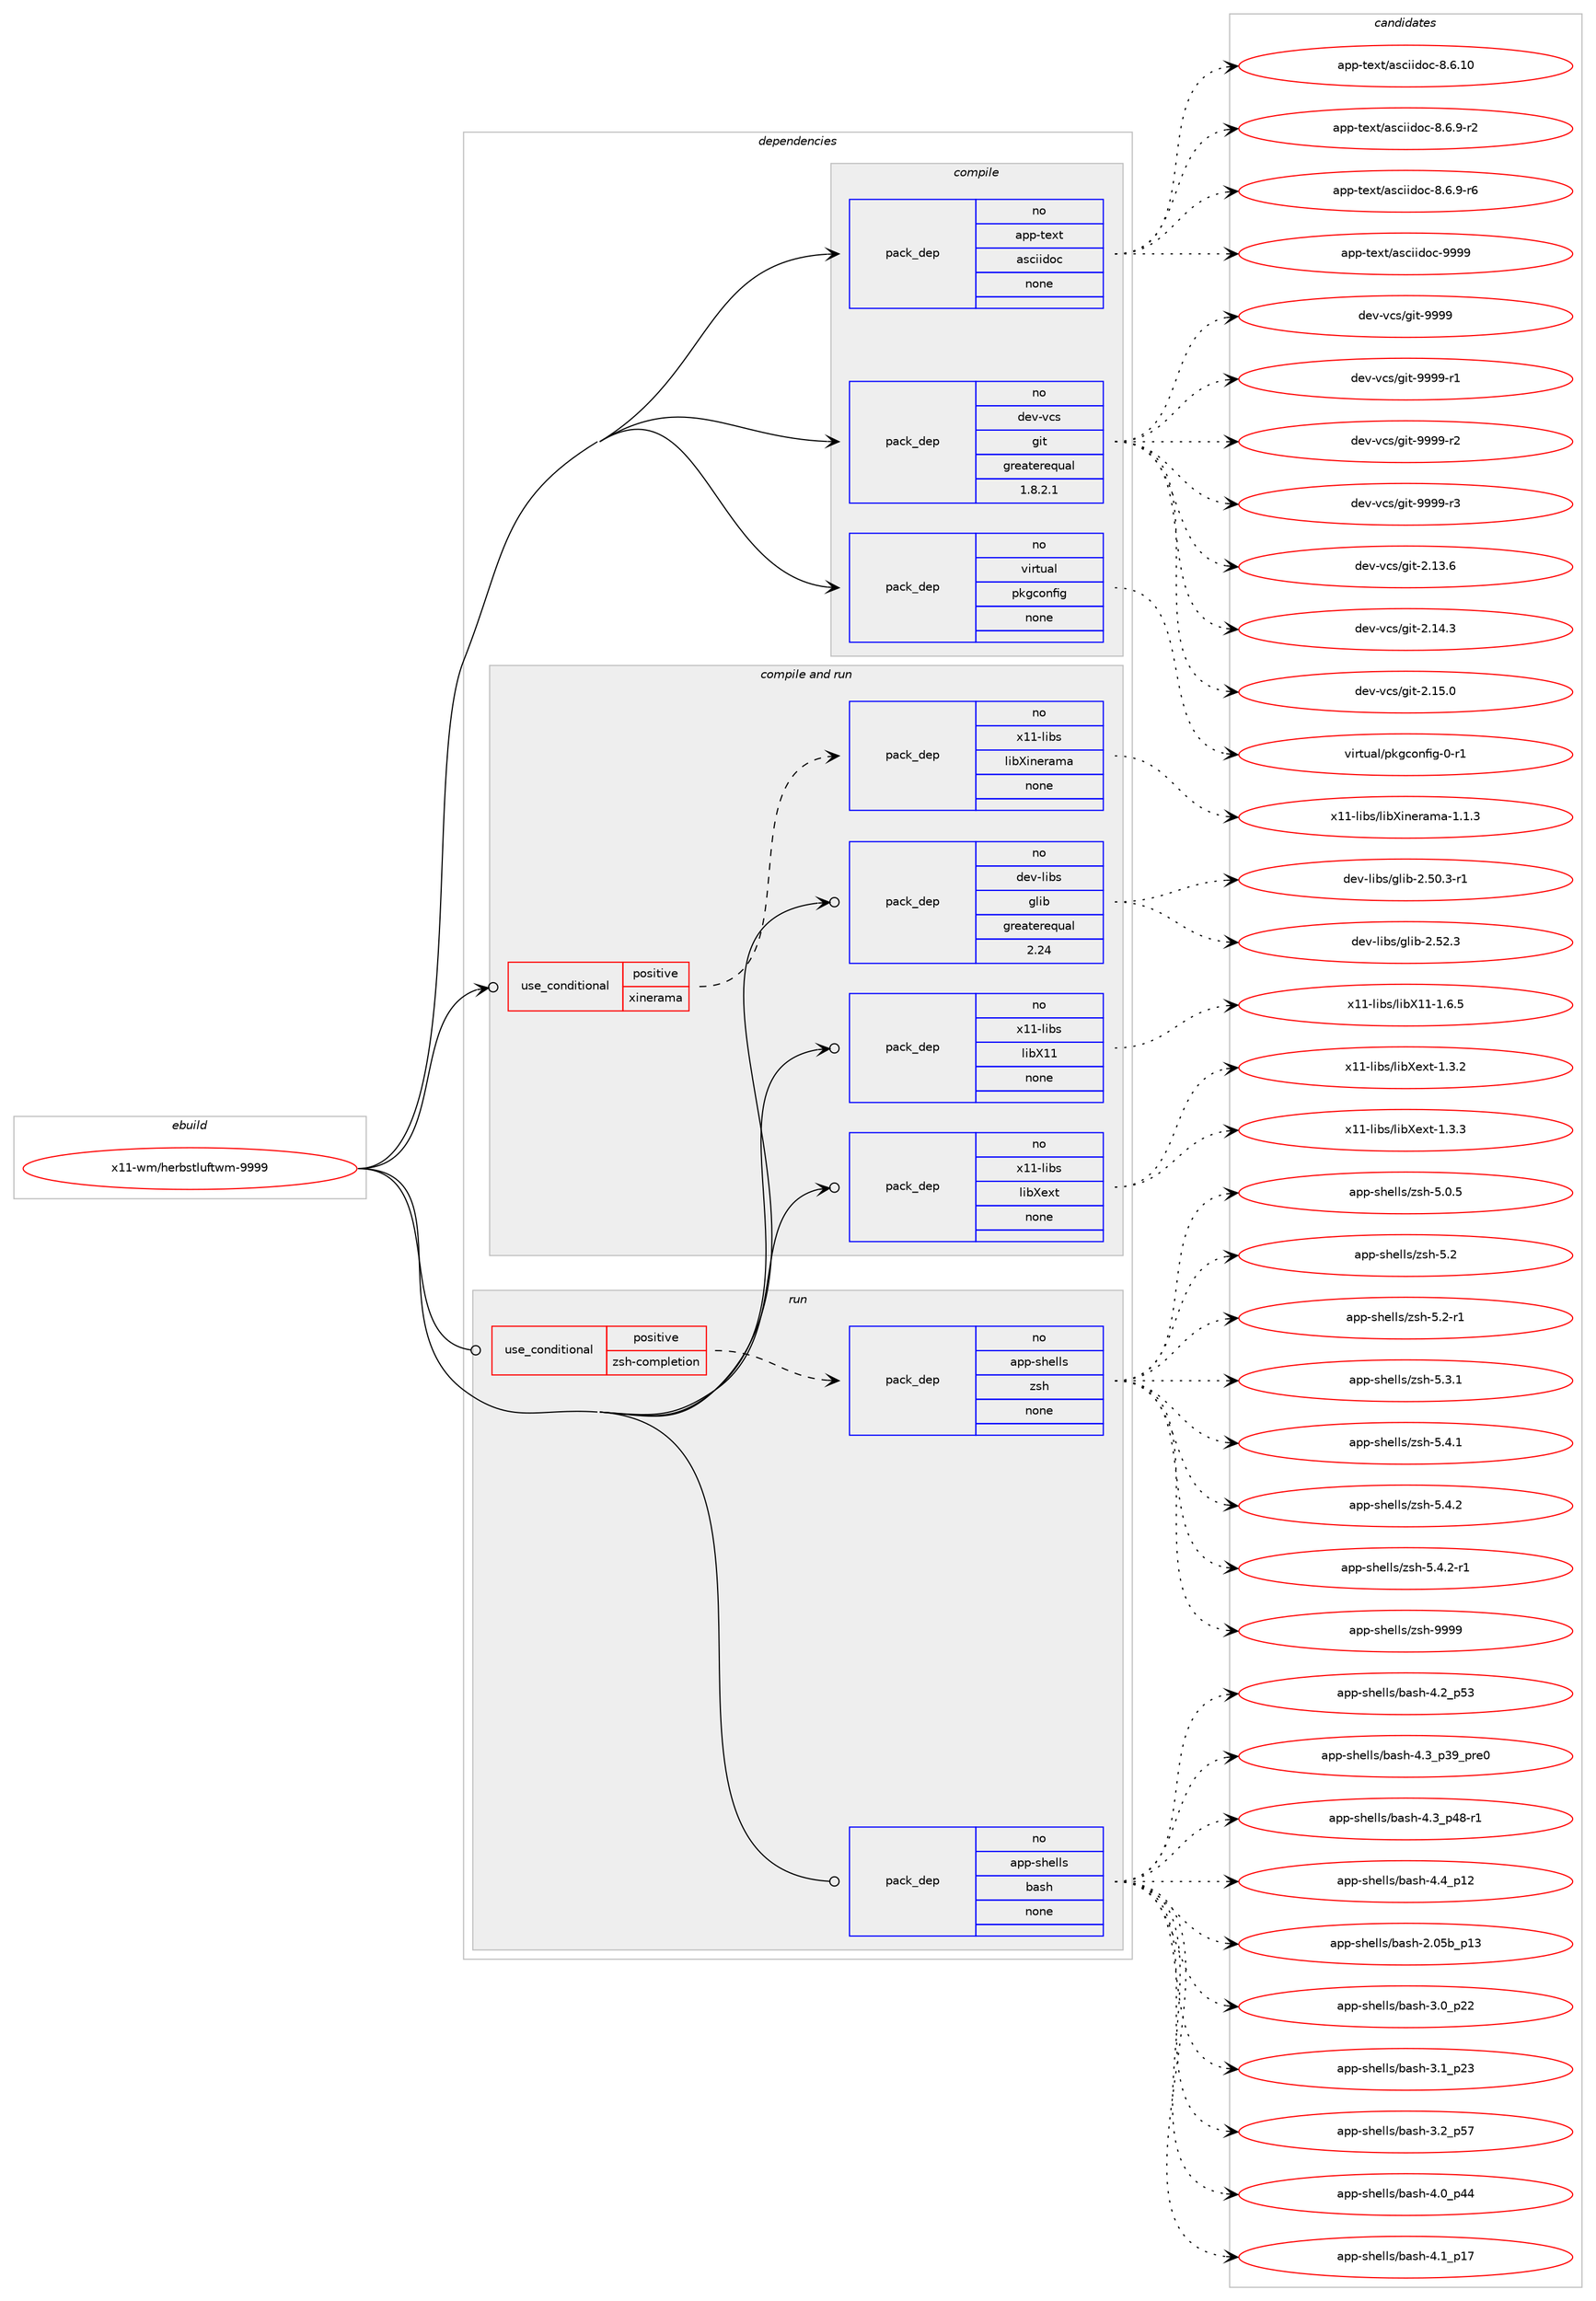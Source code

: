 digraph prolog {

# *************
# Graph options
# *************

newrank=true;
concentrate=true;
compound=true;
graph [rankdir=LR,fontname=Helvetica,fontsize=10,ranksep=1.5];#, ranksep=2.5, nodesep=0.2];
edge  [arrowhead=vee];
node  [fontname=Helvetica,fontsize=10];

# **********
# The ebuild
# **********

subgraph cluster_leftcol {
color=gray;
rank=same;
label=<<i>ebuild</i>>;
id [label="x11-wm/herbstluftwm-9999", color=red, width=4, href="../x11-wm/herbstluftwm-9999.svg"];
}

# ****************
# The dependencies
# ****************

subgraph cluster_midcol {
color=gray;
label=<<i>dependencies</i>>;
subgraph cluster_compile {
fillcolor="#eeeeee";
style=filled;
label=<<i>compile</i>>;
subgraph pack397753 {
dependency531963 [label=<<TABLE BORDER="0" CELLBORDER="1" CELLSPACING="0" CELLPADDING="4" WIDTH="220"><TR><TD ROWSPAN="6" CELLPADDING="30">pack_dep</TD></TR><TR><TD WIDTH="110">no</TD></TR><TR><TD>app-text</TD></TR><TR><TD>asciidoc</TD></TR><TR><TD>none</TD></TR><TR><TD></TD></TR></TABLE>>, shape=none, color=blue];
}
id:e -> dependency531963:w [weight=20,style="solid",arrowhead="vee"];
subgraph pack397754 {
dependency531964 [label=<<TABLE BORDER="0" CELLBORDER="1" CELLSPACING="0" CELLPADDING="4" WIDTH="220"><TR><TD ROWSPAN="6" CELLPADDING="30">pack_dep</TD></TR><TR><TD WIDTH="110">no</TD></TR><TR><TD>dev-vcs</TD></TR><TR><TD>git</TD></TR><TR><TD>greaterequal</TD></TR><TR><TD>1.8.2.1</TD></TR></TABLE>>, shape=none, color=blue];
}
id:e -> dependency531964:w [weight=20,style="solid",arrowhead="vee"];
subgraph pack397755 {
dependency531965 [label=<<TABLE BORDER="0" CELLBORDER="1" CELLSPACING="0" CELLPADDING="4" WIDTH="220"><TR><TD ROWSPAN="6" CELLPADDING="30">pack_dep</TD></TR><TR><TD WIDTH="110">no</TD></TR><TR><TD>virtual</TD></TR><TR><TD>pkgconfig</TD></TR><TR><TD>none</TD></TR><TR><TD></TD></TR></TABLE>>, shape=none, color=blue];
}
id:e -> dependency531965:w [weight=20,style="solid",arrowhead="vee"];
}
subgraph cluster_compileandrun {
fillcolor="#eeeeee";
style=filled;
label=<<i>compile and run</i>>;
subgraph cond124091 {
dependency531966 [label=<<TABLE BORDER="0" CELLBORDER="1" CELLSPACING="0" CELLPADDING="4"><TR><TD ROWSPAN="3" CELLPADDING="10">use_conditional</TD></TR><TR><TD>positive</TD></TR><TR><TD>xinerama</TD></TR></TABLE>>, shape=none, color=red];
subgraph pack397756 {
dependency531967 [label=<<TABLE BORDER="0" CELLBORDER="1" CELLSPACING="0" CELLPADDING="4" WIDTH="220"><TR><TD ROWSPAN="6" CELLPADDING="30">pack_dep</TD></TR><TR><TD WIDTH="110">no</TD></TR><TR><TD>x11-libs</TD></TR><TR><TD>libXinerama</TD></TR><TR><TD>none</TD></TR><TR><TD></TD></TR></TABLE>>, shape=none, color=blue];
}
dependency531966:e -> dependency531967:w [weight=20,style="dashed",arrowhead="vee"];
}
id:e -> dependency531966:w [weight=20,style="solid",arrowhead="odotvee"];
subgraph pack397757 {
dependency531968 [label=<<TABLE BORDER="0" CELLBORDER="1" CELLSPACING="0" CELLPADDING="4" WIDTH="220"><TR><TD ROWSPAN="6" CELLPADDING="30">pack_dep</TD></TR><TR><TD WIDTH="110">no</TD></TR><TR><TD>dev-libs</TD></TR><TR><TD>glib</TD></TR><TR><TD>greaterequal</TD></TR><TR><TD>2.24</TD></TR></TABLE>>, shape=none, color=blue];
}
id:e -> dependency531968:w [weight=20,style="solid",arrowhead="odotvee"];
subgraph pack397758 {
dependency531969 [label=<<TABLE BORDER="0" CELLBORDER="1" CELLSPACING="0" CELLPADDING="4" WIDTH="220"><TR><TD ROWSPAN="6" CELLPADDING="30">pack_dep</TD></TR><TR><TD WIDTH="110">no</TD></TR><TR><TD>x11-libs</TD></TR><TR><TD>libX11</TD></TR><TR><TD>none</TD></TR><TR><TD></TD></TR></TABLE>>, shape=none, color=blue];
}
id:e -> dependency531969:w [weight=20,style="solid",arrowhead="odotvee"];
subgraph pack397759 {
dependency531970 [label=<<TABLE BORDER="0" CELLBORDER="1" CELLSPACING="0" CELLPADDING="4" WIDTH="220"><TR><TD ROWSPAN="6" CELLPADDING="30">pack_dep</TD></TR><TR><TD WIDTH="110">no</TD></TR><TR><TD>x11-libs</TD></TR><TR><TD>libXext</TD></TR><TR><TD>none</TD></TR><TR><TD></TD></TR></TABLE>>, shape=none, color=blue];
}
id:e -> dependency531970:w [weight=20,style="solid",arrowhead="odotvee"];
}
subgraph cluster_run {
fillcolor="#eeeeee";
style=filled;
label=<<i>run</i>>;
subgraph cond124092 {
dependency531971 [label=<<TABLE BORDER="0" CELLBORDER="1" CELLSPACING="0" CELLPADDING="4"><TR><TD ROWSPAN="3" CELLPADDING="10">use_conditional</TD></TR><TR><TD>positive</TD></TR><TR><TD>zsh-completion</TD></TR></TABLE>>, shape=none, color=red];
subgraph pack397760 {
dependency531972 [label=<<TABLE BORDER="0" CELLBORDER="1" CELLSPACING="0" CELLPADDING="4" WIDTH="220"><TR><TD ROWSPAN="6" CELLPADDING="30">pack_dep</TD></TR><TR><TD WIDTH="110">no</TD></TR><TR><TD>app-shells</TD></TR><TR><TD>zsh</TD></TR><TR><TD>none</TD></TR><TR><TD></TD></TR></TABLE>>, shape=none, color=blue];
}
dependency531971:e -> dependency531972:w [weight=20,style="dashed",arrowhead="vee"];
}
id:e -> dependency531971:w [weight=20,style="solid",arrowhead="odot"];
subgraph pack397761 {
dependency531973 [label=<<TABLE BORDER="0" CELLBORDER="1" CELLSPACING="0" CELLPADDING="4" WIDTH="220"><TR><TD ROWSPAN="6" CELLPADDING="30">pack_dep</TD></TR><TR><TD WIDTH="110">no</TD></TR><TR><TD>app-shells</TD></TR><TR><TD>bash</TD></TR><TR><TD>none</TD></TR><TR><TD></TD></TR></TABLE>>, shape=none, color=blue];
}
id:e -> dependency531973:w [weight=20,style="solid",arrowhead="odot"];
}
}

# **************
# The candidates
# **************

subgraph cluster_choices {
rank=same;
color=gray;
label=<<i>candidates</i>>;

subgraph choice397753 {
color=black;
nodesep=1;
choice97112112451161011201164797115991051051001119945564654464948 [label="app-text/asciidoc-8.6.10", color=red, width=4,href="../app-text/asciidoc-8.6.10.svg"];
choice9711211245116101120116479711599105105100111994556465446574511450 [label="app-text/asciidoc-8.6.9-r2", color=red, width=4,href="../app-text/asciidoc-8.6.9-r2.svg"];
choice9711211245116101120116479711599105105100111994556465446574511454 [label="app-text/asciidoc-8.6.9-r6", color=red, width=4,href="../app-text/asciidoc-8.6.9-r6.svg"];
choice9711211245116101120116479711599105105100111994557575757 [label="app-text/asciidoc-9999", color=red, width=4,href="../app-text/asciidoc-9999.svg"];
dependency531963:e -> choice97112112451161011201164797115991051051001119945564654464948:w [style=dotted,weight="100"];
dependency531963:e -> choice9711211245116101120116479711599105105100111994556465446574511450:w [style=dotted,weight="100"];
dependency531963:e -> choice9711211245116101120116479711599105105100111994556465446574511454:w [style=dotted,weight="100"];
dependency531963:e -> choice9711211245116101120116479711599105105100111994557575757:w [style=dotted,weight="100"];
}
subgraph choice397754 {
color=black;
nodesep=1;
choice10010111845118991154710310511645504649514654 [label="dev-vcs/git-2.13.6", color=red, width=4,href="../dev-vcs/git-2.13.6.svg"];
choice10010111845118991154710310511645504649524651 [label="dev-vcs/git-2.14.3", color=red, width=4,href="../dev-vcs/git-2.14.3.svg"];
choice10010111845118991154710310511645504649534648 [label="dev-vcs/git-2.15.0", color=red, width=4,href="../dev-vcs/git-2.15.0.svg"];
choice1001011184511899115471031051164557575757 [label="dev-vcs/git-9999", color=red, width=4,href="../dev-vcs/git-9999.svg"];
choice10010111845118991154710310511645575757574511449 [label="dev-vcs/git-9999-r1", color=red, width=4,href="../dev-vcs/git-9999-r1.svg"];
choice10010111845118991154710310511645575757574511450 [label="dev-vcs/git-9999-r2", color=red, width=4,href="../dev-vcs/git-9999-r2.svg"];
choice10010111845118991154710310511645575757574511451 [label="dev-vcs/git-9999-r3", color=red, width=4,href="../dev-vcs/git-9999-r3.svg"];
dependency531964:e -> choice10010111845118991154710310511645504649514654:w [style=dotted,weight="100"];
dependency531964:e -> choice10010111845118991154710310511645504649524651:w [style=dotted,weight="100"];
dependency531964:e -> choice10010111845118991154710310511645504649534648:w [style=dotted,weight="100"];
dependency531964:e -> choice1001011184511899115471031051164557575757:w [style=dotted,weight="100"];
dependency531964:e -> choice10010111845118991154710310511645575757574511449:w [style=dotted,weight="100"];
dependency531964:e -> choice10010111845118991154710310511645575757574511450:w [style=dotted,weight="100"];
dependency531964:e -> choice10010111845118991154710310511645575757574511451:w [style=dotted,weight="100"];
}
subgraph choice397755 {
color=black;
nodesep=1;
choice11810511411611797108471121071039911111010210510345484511449 [label="virtual/pkgconfig-0-r1", color=red, width=4,href="../virtual/pkgconfig-0-r1.svg"];
dependency531965:e -> choice11810511411611797108471121071039911111010210510345484511449:w [style=dotted,weight="100"];
}
subgraph choice397756 {
color=black;
nodesep=1;
choice120494945108105981154710810598881051101011149710997454946494651 [label="x11-libs/libXinerama-1.1.3", color=red, width=4,href="../x11-libs/libXinerama-1.1.3.svg"];
dependency531967:e -> choice120494945108105981154710810598881051101011149710997454946494651:w [style=dotted,weight="100"];
}
subgraph choice397757 {
color=black;
nodesep=1;
choice10010111845108105981154710310810598455046534846514511449 [label="dev-libs/glib-2.50.3-r1", color=red, width=4,href="../dev-libs/glib-2.50.3-r1.svg"];
choice1001011184510810598115471031081059845504653504651 [label="dev-libs/glib-2.52.3", color=red, width=4,href="../dev-libs/glib-2.52.3.svg"];
dependency531968:e -> choice10010111845108105981154710310810598455046534846514511449:w [style=dotted,weight="100"];
dependency531968:e -> choice1001011184510810598115471031081059845504653504651:w [style=dotted,weight="100"];
}
subgraph choice397758 {
color=black;
nodesep=1;
choice120494945108105981154710810598884949454946544653 [label="x11-libs/libX11-1.6.5", color=red, width=4,href="../x11-libs/libX11-1.6.5.svg"];
dependency531969:e -> choice120494945108105981154710810598884949454946544653:w [style=dotted,weight="100"];
}
subgraph choice397759 {
color=black;
nodesep=1;
choice12049494510810598115471081059888101120116454946514650 [label="x11-libs/libXext-1.3.2", color=red, width=4,href="../x11-libs/libXext-1.3.2.svg"];
choice12049494510810598115471081059888101120116454946514651 [label="x11-libs/libXext-1.3.3", color=red, width=4,href="../x11-libs/libXext-1.3.3.svg"];
dependency531970:e -> choice12049494510810598115471081059888101120116454946514650:w [style=dotted,weight="100"];
dependency531970:e -> choice12049494510810598115471081059888101120116454946514651:w [style=dotted,weight="100"];
}
subgraph choice397760 {
color=black;
nodesep=1;
choice971121124511510410110810811547122115104455346484653 [label="app-shells/zsh-5.0.5", color=red, width=4,href="../app-shells/zsh-5.0.5.svg"];
choice97112112451151041011081081154712211510445534650 [label="app-shells/zsh-5.2", color=red, width=4,href="../app-shells/zsh-5.2.svg"];
choice971121124511510410110810811547122115104455346504511449 [label="app-shells/zsh-5.2-r1", color=red, width=4,href="../app-shells/zsh-5.2-r1.svg"];
choice971121124511510410110810811547122115104455346514649 [label="app-shells/zsh-5.3.1", color=red, width=4,href="../app-shells/zsh-5.3.1.svg"];
choice971121124511510410110810811547122115104455346524649 [label="app-shells/zsh-5.4.1", color=red, width=4,href="../app-shells/zsh-5.4.1.svg"];
choice971121124511510410110810811547122115104455346524650 [label="app-shells/zsh-5.4.2", color=red, width=4,href="../app-shells/zsh-5.4.2.svg"];
choice9711211245115104101108108115471221151044553465246504511449 [label="app-shells/zsh-5.4.2-r1", color=red, width=4,href="../app-shells/zsh-5.4.2-r1.svg"];
choice9711211245115104101108108115471221151044557575757 [label="app-shells/zsh-9999", color=red, width=4,href="../app-shells/zsh-9999.svg"];
dependency531972:e -> choice971121124511510410110810811547122115104455346484653:w [style=dotted,weight="100"];
dependency531972:e -> choice97112112451151041011081081154712211510445534650:w [style=dotted,weight="100"];
dependency531972:e -> choice971121124511510410110810811547122115104455346504511449:w [style=dotted,weight="100"];
dependency531972:e -> choice971121124511510410110810811547122115104455346514649:w [style=dotted,weight="100"];
dependency531972:e -> choice971121124511510410110810811547122115104455346524649:w [style=dotted,weight="100"];
dependency531972:e -> choice971121124511510410110810811547122115104455346524650:w [style=dotted,weight="100"];
dependency531972:e -> choice9711211245115104101108108115471221151044553465246504511449:w [style=dotted,weight="100"];
dependency531972:e -> choice9711211245115104101108108115471221151044557575757:w [style=dotted,weight="100"];
}
subgraph choice397761 {
color=black;
nodesep=1;
choice9711211245115104101108108115479897115104455046485398951124951 [label="app-shells/bash-2.05b_p13", color=red, width=4,href="../app-shells/bash-2.05b_p13.svg"];
choice971121124511510410110810811547989711510445514648951125050 [label="app-shells/bash-3.0_p22", color=red, width=4,href="../app-shells/bash-3.0_p22.svg"];
choice971121124511510410110810811547989711510445514649951125051 [label="app-shells/bash-3.1_p23", color=red, width=4,href="../app-shells/bash-3.1_p23.svg"];
choice971121124511510410110810811547989711510445514650951125355 [label="app-shells/bash-3.2_p57", color=red, width=4,href="../app-shells/bash-3.2_p57.svg"];
choice971121124511510410110810811547989711510445524648951125252 [label="app-shells/bash-4.0_p44", color=red, width=4,href="../app-shells/bash-4.0_p44.svg"];
choice971121124511510410110810811547989711510445524649951124955 [label="app-shells/bash-4.1_p17", color=red, width=4,href="../app-shells/bash-4.1_p17.svg"];
choice971121124511510410110810811547989711510445524650951125351 [label="app-shells/bash-4.2_p53", color=red, width=4,href="../app-shells/bash-4.2_p53.svg"];
choice9711211245115104101108108115479897115104455246519511251579511211410148 [label="app-shells/bash-4.3_p39_pre0", color=red, width=4,href="../app-shells/bash-4.3_p39_pre0.svg"];
choice9711211245115104101108108115479897115104455246519511252564511449 [label="app-shells/bash-4.3_p48-r1", color=red, width=4,href="../app-shells/bash-4.3_p48-r1.svg"];
choice971121124511510410110810811547989711510445524652951124950 [label="app-shells/bash-4.4_p12", color=red, width=4,href="../app-shells/bash-4.4_p12.svg"];
dependency531973:e -> choice9711211245115104101108108115479897115104455046485398951124951:w [style=dotted,weight="100"];
dependency531973:e -> choice971121124511510410110810811547989711510445514648951125050:w [style=dotted,weight="100"];
dependency531973:e -> choice971121124511510410110810811547989711510445514649951125051:w [style=dotted,weight="100"];
dependency531973:e -> choice971121124511510410110810811547989711510445514650951125355:w [style=dotted,weight="100"];
dependency531973:e -> choice971121124511510410110810811547989711510445524648951125252:w [style=dotted,weight="100"];
dependency531973:e -> choice971121124511510410110810811547989711510445524649951124955:w [style=dotted,weight="100"];
dependency531973:e -> choice971121124511510410110810811547989711510445524650951125351:w [style=dotted,weight="100"];
dependency531973:e -> choice9711211245115104101108108115479897115104455246519511251579511211410148:w [style=dotted,weight="100"];
dependency531973:e -> choice9711211245115104101108108115479897115104455246519511252564511449:w [style=dotted,weight="100"];
dependency531973:e -> choice971121124511510410110810811547989711510445524652951124950:w [style=dotted,weight="100"];
}
}

}
